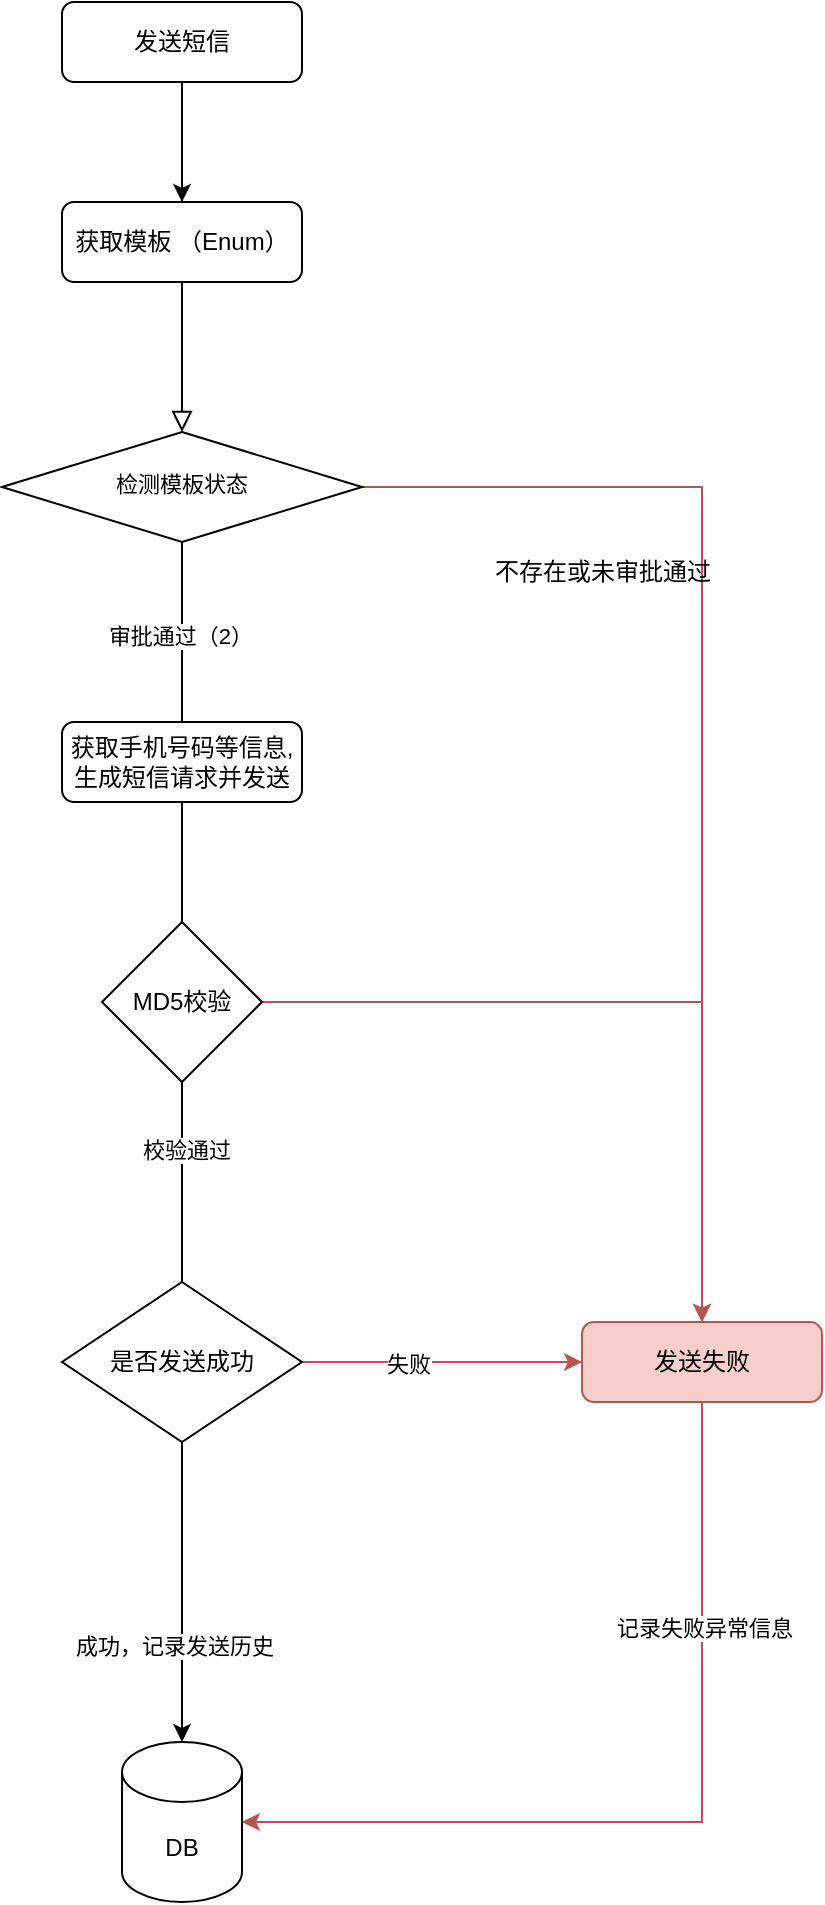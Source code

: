 <mxfile version="20.5.1" type="github">
  <diagram id="C5RBs43oDa-KdzZeNtuy" name="Page-1">
    <mxGraphModel dx="1221" dy="681" grid="1" gridSize="10" guides="1" tooltips="1" connect="1" arrows="1" fold="1" page="1" pageScale="1" pageWidth="827" pageHeight="1169" math="0" shadow="0">
      <root>
        <mxCell id="WIyWlLk6GJQsqaUBKTNV-0" />
        <mxCell id="WIyWlLk6GJQsqaUBKTNV-1" parent="WIyWlLk6GJQsqaUBKTNV-0" />
        <mxCell id="WIyWlLk6GJQsqaUBKTNV-2" value="" style="rounded=0;html=1;jettySize=auto;orthogonalLoop=1;fontSize=11;endArrow=block;endFill=0;endSize=8;strokeWidth=1;shadow=0;labelBackgroundColor=none;edgeStyle=orthogonalEdgeStyle;startArrow=none;" parent="WIyWlLk6GJQsqaUBKTNV-1" source="GwOpK5GsoIJdOW2LsYdW-0" target="WIyWlLk6GJQsqaUBKTNV-6" edge="1">
          <mxGeometry relative="1" as="geometry" />
        </mxCell>
        <mxCell id="GwOpK5GsoIJdOW2LsYdW-1" value="" style="edgeStyle=orthogonalEdgeStyle;rounded=0;orthogonalLoop=1;jettySize=auto;html=1;" edge="1" parent="WIyWlLk6GJQsqaUBKTNV-1" source="WIyWlLk6GJQsqaUBKTNV-3" target="GwOpK5GsoIJdOW2LsYdW-0">
          <mxGeometry relative="1" as="geometry" />
        </mxCell>
        <mxCell id="WIyWlLk6GJQsqaUBKTNV-3" value="发送短信" style="rounded=1;whiteSpace=wrap;html=1;fontSize=12;glass=0;strokeWidth=1;shadow=0;" parent="WIyWlLk6GJQsqaUBKTNV-1" vertex="1">
          <mxGeometry x="160" y="80" width="120" height="40" as="geometry" />
        </mxCell>
        <mxCell id="GwOpK5GsoIJdOW2LsYdW-9" style="edgeStyle=orthogonalEdgeStyle;rounded=0;orthogonalLoop=1;jettySize=auto;html=1;exitX=1;exitY=0.5;exitDx=0;exitDy=0;entryX=0.5;entryY=0;entryDx=0;entryDy=0;fillColor=#f8cecc;strokeColor=#b85450;" edge="1" parent="WIyWlLk6GJQsqaUBKTNV-1" source="WIyWlLk6GJQsqaUBKTNV-6" target="WIyWlLk6GJQsqaUBKTNV-7">
          <mxGeometry relative="1" as="geometry" />
        </mxCell>
        <mxCell id="GwOpK5GsoIJdOW2LsYdW-11" style="edgeStyle=orthogonalEdgeStyle;rounded=0;orthogonalLoop=1;jettySize=auto;html=1;entryX=0.5;entryY=0;entryDx=0;entryDy=0;" edge="1" parent="WIyWlLk6GJQsqaUBKTNV-1" source="WIyWlLk6GJQsqaUBKTNV-6">
          <mxGeometry relative="1" as="geometry">
            <mxPoint x="220" y="480" as="targetPoint" />
          </mxGeometry>
        </mxCell>
        <mxCell id="GwOpK5GsoIJdOW2LsYdW-12" value="审批通过（2）" style="edgeLabel;html=1;align=center;verticalAlign=middle;resizable=0;points=[];" vertex="1" connectable="0" parent="GwOpK5GsoIJdOW2LsYdW-11">
          <mxGeometry x="-0.278" y="-1" relative="1" as="geometry">
            <mxPoint as="offset" />
          </mxGeometry>
        </mxCell>
        <mxCell id="WIyWlLk6GJQsqaUBKTNV-6" value="&lt;span style=&quot;font-size: 11px; background-color: rgb(255, 255, 255);&quot;&gt;检测模板状态&lt;/span&gt;" style="rhombus;whiteSpace=wrap;html=1;shadow=0;fontFamily=Helvetica;fontSize=12;align=center;strokeWidth=1;spacing=6;spacingTop=-4;" parent="WIyWlLk6GJQsqaUBKTNV-1" vertex="1">
          <mxGeometry x="130" y="295" width="180" height="55" as="geometry" />
        </mxCell>
        <mxCell id="GwOpK5GsoIJdOW2LsYdW-19" style="edgeStyle=orthogonalEdgeStyle;rounded=0;orthogonalLoop=1;jettySize=auto;html=1;exitX=0.5;exitY=1;exitDx=0;exitDy=0;entryX=1;entryY=0.5;entryDx=0;entryDy=0;entryPerimeter=0;fillColor=#f8cecc;strokeColor=#b85450;" edge="1" parent="WIyWlLk6GJQsqaUBKTNV-1" source="WIyWlLk6GJQsqaUBKTNV-7" target="GwOpK5GsoIJdOW2LsYdW-16">
          <mxGeometry relative="1" as="geometry" />
        </mxCell>
        <mxCell id="GwOpK5GsoIJdOW2LsYdW-20" value="记录失败异常信息" style="edgeLabel;html=1;align=center;verticalAlign=middle;resizable=0;points=[];" vertex="1" connectable="0" parent="GwOpK5GsoIJdOW2LsYdW-19">
          <mxGeometry x="-0.488" y="1" relative="1" as="geometry">
            <mxPoint as="offset" />
          </mxGeometry>
        </mxCell>
        <mxCell id="WIyWlLk6GJQsqaUBKTNV-7" value="发送失败" style="rounded=1;whiteSpace=wrap;html=1;fontSize=12;glass=0;strokeWidth=1;shadow=0;fillColor=#f8cecc;strokeColor=#b85450;" parent="WIyWlLk6GJQsqaUBKTNV-1" vertex="1">
          <mxGeometry x="420" y="740" width="120" height="40" as="geometry" />
        </mxCell>
        <mxCell id="GwOpK5GsoIJdOW2LsYdW-0" value="获取模板 （Enum）" style="rounded=1;whiteSpace=wrap;html=1;fontSize=12;glass=0;strokeWidth=1;shadow=0;" vertex="1" parent="WIyWlLk6GJQsqaUBKTNV-1">
          <mxGeometry x="160" y="180" width="120" height="40" as="geometry" />
        </mxCell>
        <mxCell id="GwOpK5GsoIJdOW2LsYdW-2" value="" style="rounded=0;html=1;jettySize=auto;orthogonalLoop=1;fontSize=11;endArrow=none;endFill=0;endSize=8;strokeWidth=1;shadow=0;labelBackgroundColor=none;edgeStyle=orthogonalEdgeStyle;" edge="1" parent="WIyWlLk6GJQsqaUBKTNV-1" source="WIyWlLk6GJQsqaUBKTNV-3" target="GwOpK5GsoIJdOW2LsYdW-0">
          <mxGeometry relative="1" as="geometry">
            <mxPoint x="220" y="120" as="sourcePoint" />
            <mxPoint x="220" y="260" as="targetPoint" />
          </mxGeometry>
        </mxCell>
        <mxCell id="GwOpK5GsoIJdOW2LsYdW-10" value="不存在或未审批通过" style="text;html=1;align=center;verticalAlign=middle;resizable=0;points=[];autosize=1;strokeColor=none;fillColor=none;" vertex="1" parent="WIyWlLk6GJQsqaUBKTNV-1">
          <mxGeometry x="365" y="350" width="130" height="30" as="geometry" />
        </mxCell>
        <mxCell id="GwOpK5GsoIJdOW2LsYdW-14" style="edgeStyle=orthogonalEdgeStyle;rounded=0;orthogonalLoop=1;jettySize=auto;html=1;exitX=0.5;exitY=1;exitDx=0;exitDy=0;entryX=0.5;entryY=0;entryDx=0;entryDy=0;entryPerimeter=0;startArrow=none;" edge="1" parent="WIyWlLk6GJQsqaUBKTNV-1" source="GwOpK5GsoIJdOW2LsYdW-31" target="GwOpK5GsoIJdOW2LsYdW-16">
          <mxGeometry relative="1" as="geometry">
            <mxPoint x="354" y="500" as="targetPoint" />
          </mxGeometry>
        </mxCell>
        <mxCell id="GwOpK5GsoIJdOW2LsYdW-28" value="成功，记录发送历史" style="edgeLabel;html=1;align=center;verticalAlign=middle;resizable=0;points=[];" vertex="1" connectable="0" parent="GwOpK5GsoIJdOW2LsYdW-14">
          <mxGeometry x="0.707" y="-4" relative="1" as="geometry">
            <mxPoint as="offset" />
          </mxGeometry>
        </mxCell>
        <mxCell id="GwOpK5GsoIJdOW2LsYdW-34" value="校验通过" style="edgeLabel;html=1;align=center;verticalAlign=middle;resizable=0;points=[];" vertex="1" connectable="0" parent="GwOpK5GsoIJdOW2LsYdW-14">
          <mxGeometry x="-0.798" y="2" relative="1" as="geometry">
            <mxPoint as="offset" />
          </mxGeometry>
        </mxCell>
        <mxCell id="GwOpK5GsoIJdOW2LsYdW-13" value="获取手机号码等信息,生成短信请求并发送" style="rounded=1;whiteSpace=wrap;html=1;" vertex="1" parent="WIyWlLk6GJQsqaUBKTNV-1">
          <mxGeometry x="160" y="440" width="120" height="40" as="geometry" />
        </mxCell>
        <mxCell id="GwOpK5GsoIJdOW2LsYdW-15" style="edgeStyle=orthogonalEdgeStyle;rounded=0;orthogonalLoop=1;jettySize=auto;html=1;exitX=0.5;exitY=1;exitDx=0;exitDy=0;" edge="1" parent="WIyWlLk6GJQsqaUBKTNV-1" source="GwOpK5GsoIJdOW2LsYdW-13" target="GwOpK5GsoIJdOW2LsYdW-13">
          <mxGeometry relative="1" as="geometry" />
        </mxCell>
        <mxCell id="GwOpK5GsoIJdOW2LsYdW-16" value="DB" style="shape=cylinder3;whiteSpace=wrap;html=1;boundedLbl=1;backgroundOutline=1;size=15;" vertex="1" parent="WIyWlLk6GJQsqaUBKTNV-1">
          <mxGeometry x="190" y="950" width="60" height="80" as="geometry" />
        </mxCell>
        <mxCell id="GwOpK5GsoIJdOW2LsYdW-29" style="edgeStyle=orthogonalEdgeStyle;rounded=0;orthogonalLoop=1;jettySize=auto;html=1;exitX=1;exitY=0.5;exitDx=0;exitDy=0;entryX=0;entryY=0.5;entryDx=0;entryDy=0;fillColor=#f8cecc;strokeColor=#b85450;" edge="1" parent="WIyWlLk6GJQsqaUBKTNV-1" source="GwOpK5GsoIJdOW2LsYdW-27" target="WIyWlLk6GJQsqaUBKTNV-7">
          <mxGeometry relative="1" as="geometry" />
        </mxCell>
        <mxCell id="GwOpK5GsoIJdOW2LsYdW-30" value="失败" style="edgeLabel;html=1;align=center;verticalAlign=middle;resizable=0;points=[];" vertex="1" connectable="0" parent="GwOpK5GsoIJdOW2LsYdW-29">
          <mxGeometry x="-0.24" y="-1" relative="1" as="geometry">
            <mxPoint as="offset" />
          </mxGeometry>
        </mxCell>
        <mxCell id="GwOpK5GsoIJdOW2LsYdW-27" value="是否发送成功" style="rhombus;whiteSpace=wrap;html=1;" vertex="1" parent="WIyWlLk6GJQsqaUBKTNV-1">
          <mxGeometry x="160" y="720" width="120" height="80" as="geometry" />
        </mxCell>
        <mxCell id="GwOpK5GsoIJdOW2LsYdW-36" style="edgeStyle=orthogonalEdgeStyle;rounded=0;orthogonalLoop=1;jettySize=auto;html=1;exitX=1;exitY=0.5;exitDx=0;exitDy=0;fillColor=#f8cecc;strokeColor=#b85450;entryX=0.5;entryY=0;entryDx=0;entryDy=0;" edge="1" parent="WIyWlLk6GJQsqaUBKTNV-1" source="GwOpK5GsoIJdOW2LsYdW-31" target="WIyWlLk6GJQsqaUBKTNV-7">
          <mxGeometry relative="1" as="geometry">
            <mxPoint x="480.059" y="700.059" as="targetPoint" />
          </mxGeometry>
        </mxCell>
        <mxCell id="GwOpK5GsoIJdOW2LsYdW-31" value="MD5校验" style="rhombus;whiteSpace=wrap;html=1;" vertex="1" parent="WIyWlLk6GJQsqaUBKTNV-1">
          <mxGeometry x="180" y="540" width="80" height="80" as="geometry" />
        </mxCell>
        <mxCell id="GwOpK5GsoIJdOW2LsYdW-32" value="" style="edgeStyle=orthogonalEdgeStyle;rounded=0;orthogonalLoop=1;jettySize=auto;html=1;exitX=0.5;exitY=1;exitDx=0;exitDy=0;entryX=0.5;entryY=0;entryDx=0;entryDy=0;entryPerimeter=0;endArrow=none;" edge="1" parent="WIyWlLk6GJQsqaUBKTNV-1" source="GwOpK5GsoIJdOW2LsYdW-13" target="GwOpK5GsoIJdOW2LsYdW-31">
          <mxGeometry relative="1" as="geometry">
            <mxPoint x="220" y="480" as="sourcePoint" />
            <mxPoint x="220" y="950" as="targetPoint" />
          </mxGeometry>
        </mxCell>
      </root>
    </mxGraphModel>
  </diagram>
</mxfile>

